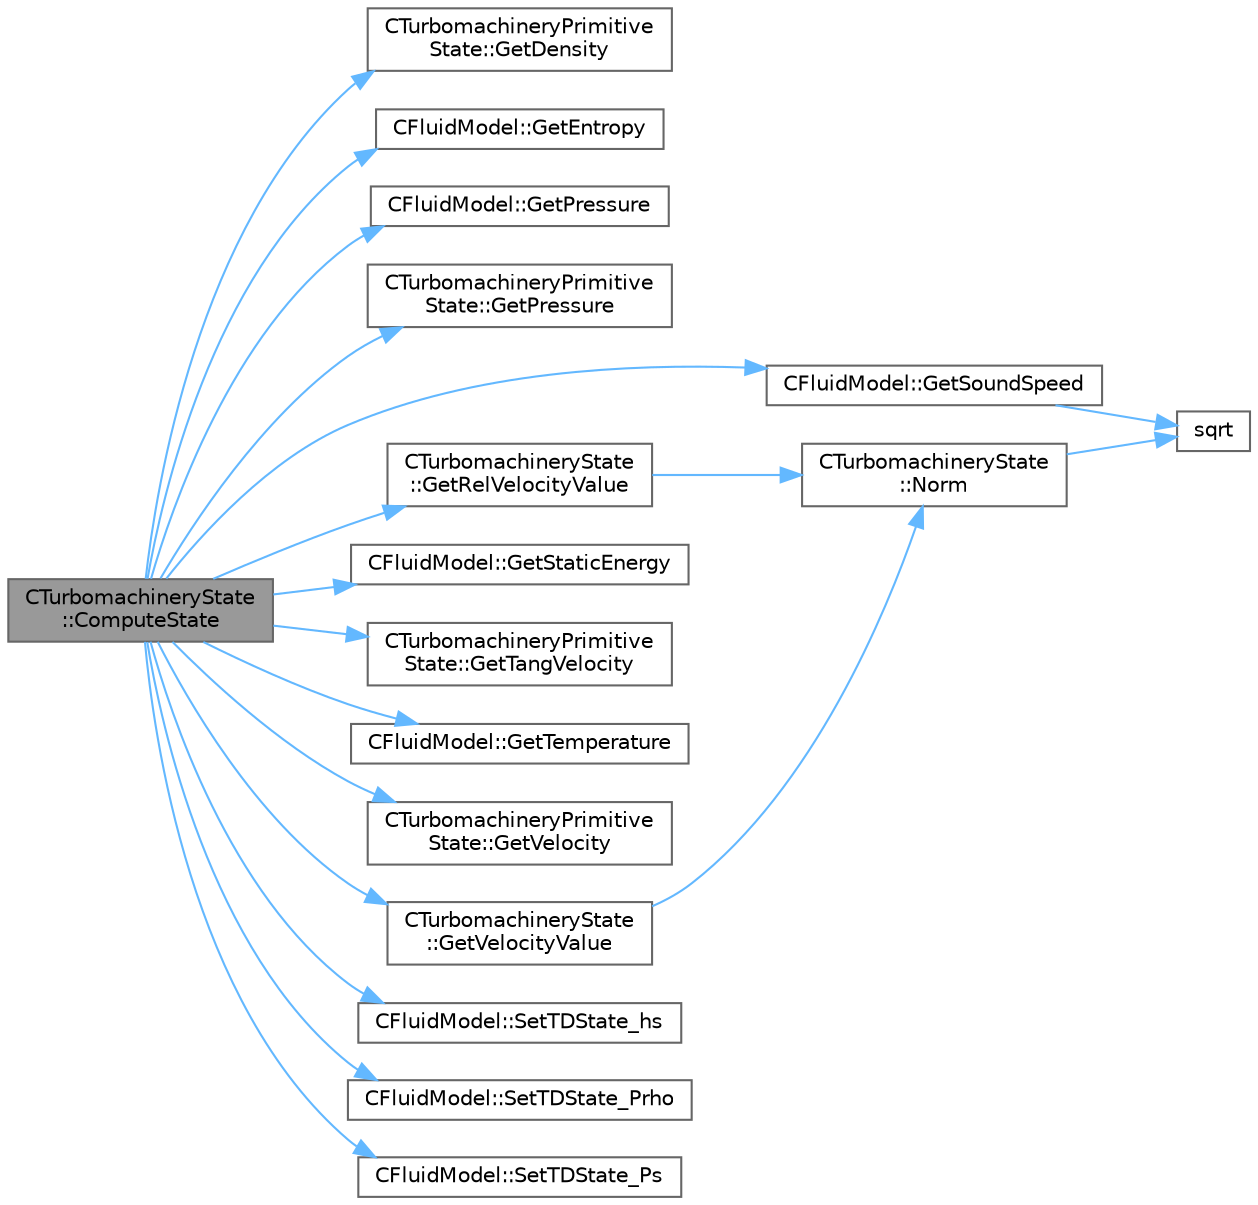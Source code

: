 digraph "CTurbomachineryState::ComputeState"
{
 // LATEX_PDF_SIZE
  bgcolor="transparent";
  edge [fontname=Helvetica,fontsize=10,labelfontname=Helvetica,labelfontsize=10];
  node [fontname=Helvetica,fontsize=10,shape=box,height=0.2,width=0.4];
  rankdir="LR";
  Node1 [id="Node000001",label="CTurbomachineryState\l::ComputeState",height=0.2,width=0.4,color="gray40", fillcolor="grey60", style="filled", fontcolor="black",tooltip=" "];
  Node1 -> Node2 [id="edge1_Node000001_Node000002",color="steelblue1",style="solid",tooltip=" "];
  Node2 [id="Node000002",label="CTurbomachineryPrimitive\lState::GetDensity",height=0.2,width=0.4,color="grey40", fillcolor="white", style="filled",URL="$classCTurbomachineryPrimitiveState.html#afe63cca42b8f3194d05bd34c522f949b",tooltip=" "];
  Node1 -> Node3 [id="edge2_Node000001_Node000003",color="steelblue1",style="solid",tooltip=" "];
  Node3 [id="Node000003",label="CFluidModel::GetEntropy",height=0.2,width=0.4,color="grey40", fillcolor="white", style="filled",URL="$classCFluidModel.html#a17bbe844c3f4f8cca37b42ac07f638e1",tooltip="Get fluid entropy."];
  Node1 -> Node4 [id="edge3_Node000001_Node000004",color="steelblue1",style="solid",tooltip=" "];
  Node4 [id="Node000004",label="CFluidModel::GetPressure",height=0.2,width=0.4,color="grey40", fillcolor="white", style="filled",URL="$classCFluidModel.html#aee63b54308942e8b61b62a12a3278029",tooltip="Get fluid pressure."];
  Node1 -> Node5 [id="edge4_Node000001_Node000005",color="steelblue1",style="solid",tooltip=" "];
  Node5 [id="Node000005",label="CTurbomachineryPrimitive\lState::GetPressure",height=0.2,width=0.4,color="grey40", fillcolor="white", style="filled",URL="$classCTurbomachineryPrimitiveState.html#acabbc86e2adb6fd425d960ae81b7efe9",tooltip=" "];
  Node1 -> Node6 [id="edge5_Node000001_Node000006",color="steelblue1",style="solid",tooltip=" "];
  Node6 [id="Node000006",label="CTurbomachineryState\l::GetRelVelocityValue",height=0.2,width=0.4,color="grey40", fillcolor="white", style="filled",URL="$classCTurbomachineryState.html#a9c957bc875b2506d2232ea3ce2d7e24b",tooltip=" "];
  Node6 -> Node7 [id="edge6_Node000006_Node000007",color="steelblue1",style="solid",tooltip=" "];
  Node7 [id="Node000007",label="CTurbomachineryState\l::Norm",height=0.2,width=0.4,color="grey40", fillcolor="white", style="filled",URL="$classCTurbomachineryState.html#a9f2a05ac334754db020e2e580d8e6117",tooltip=" "];
  Node7 -> Node8 [id="edge7_Node000007_Node000008",color="steelblue1",style="solid",tooltip=" "];
  Node8 [id="Node000008",label="sqrt",height=0.2,width=0.4,color="grey40", fillcolor="white", style="filled",URL="$group__SIMD.html#ga54a1925ab40fb4249ea255072520de35",tooltip=" "];
  Node1 -> Node9 [id="edge8_Node000001_Node000009",color="steelblue1",style="solid",tooltip=" "];
  Node9 [id="Node000009",label="CFluidModel::GetSoundSpeed",height=0.2,width=0.4,color="grey40", fillcolor="white", style="filled",URL="$classCFluidModel.html#a114d121d918607fe923446ad733b2c62",tooltip="Get fluid speed of sound."];
  Node9 -> Node8 [id="edge9_Node000009_Node000008",color="steelblue1",style="solid",tooltip=" "];
  Node1 -> Node10 [id="edge10_Node000001_Node000010",color="steelblue1",style="solid",tooltip=" "];
  Node10 [id="Node000010",label="CFluidModel::GetStaticEnergy",height=0.2,width=0.4,color="grey40", fillcolor="white", style="filled",URL="$classCFluidModel.html#ad8b3f3e7fc1acdcea7450f9b83c1dd46",tooltip="Get fluid internal energy."];
  Node1 -> Node11 [id="edge11_Node000001_Node000011",color="steelblue1",style="solid",tooltip=" "];
  Node11 [id="Node000011",label="CTurbomachineryPrimitive\lState::GetTangVelocity",height=0.2,width=0.4,color="grey40", fillcolor="white", style="filled",URL="$classCTurbomachineryPrimitiveState.html#a1e3792bb7fbb575e27a45ebc5c7a0a59",tooltip=" "];
  Node1 -> Node12 [id="edge12_Node000001_Node000012",color="steelblue1",style="solid",tooltip=" "];
  Node12 [id="Node000012",label="CFluidModel::GetTemperature",height=0.2,width=0.4,color="grey40", fillcolor="white", style="filled",URL="$classCFluidModel.html#ab7651562ac98477a1f3ae39832a4ffb1",tooltip="Get fluid temperature."];
  Node1 -> Node13 [id="edge13_Node000001_Node000013",color="steelblue1",style="solid",tooltip=" "];
  Node13 [id="Node000013",label="CTurbomachineryPrimitive\lState::GetVelocity",height=0.2,width=0.4,color="grey40", fillcolor="white", style="filled",URL="$classCTurbomachineryPrimitiveState.html#a270636a3aa5dcbdb3b8c585dda6b097b",tooltip=" "];
  Node1 -> Node14 [id="edge14_Node000001_Node000014",color="steelblue1",style="solid",tooltip=" "];
  Node14 [id="Node000014",label="CTurbomachineryState\l::GetVelocityValue",height=0.2,width=0.4,color="grey40", fillcolor="white", style="filled",URL="$classCTurbomachineryState.html#a9b9ad9b5cd46bddfba581da8fc41a0ad",tooltip=" "];
  Node14 -> Node7 [id="edge15_Node000014_Node000007",color="steelblue1",style="solid",tooltip=" "];
  Node1 -> Node15 [id="edge16_Node000001_Node000015",color="steelblue1",style="solid",tooltip=" "];
  Node15 [id="Node000015",label="CFluidModel::SetTDState_hs",height=0.2,width=0.4,color="grey40", fillcolor="white", style="filled",URL="$classCFluidModel.html#ad43c7256d309ff23b168925b03867e30",tooltip="virtual member that would be different for each gas model implemented"];
  Node1 -> Node16 [id="edge17_Node000001_Node000016",color="steelblue1",style="solid",tooltip=" "];
  Node16 [id="Node000016",label="CFluidModel::SetTDState_Prho",height=0.2,width=0.4,color="grey40", fillcolor="white", style="filled",URL="$classCFluidModel.html#a7748f80460e9a907b0d0002e98d4d281",tooltip="virtual member that would be different for each gas model implemented"];
  Node1 -> Node17 [id="edge18_Node000001_Node000017",color="steelblue1",style="solid",tooltip=" "];
  Node17 [id="Node000017",label="CFluidModel::SetTDState_Ps",height=0.2,width=0.4,color="grey40", fillcolor="white", style="filled",URL="$classCFluidModel.html#aec8013d6d011421f0b1dc62f576b2c7d",tooltip="virtual member that would be different for each gas model implemented"];
}
